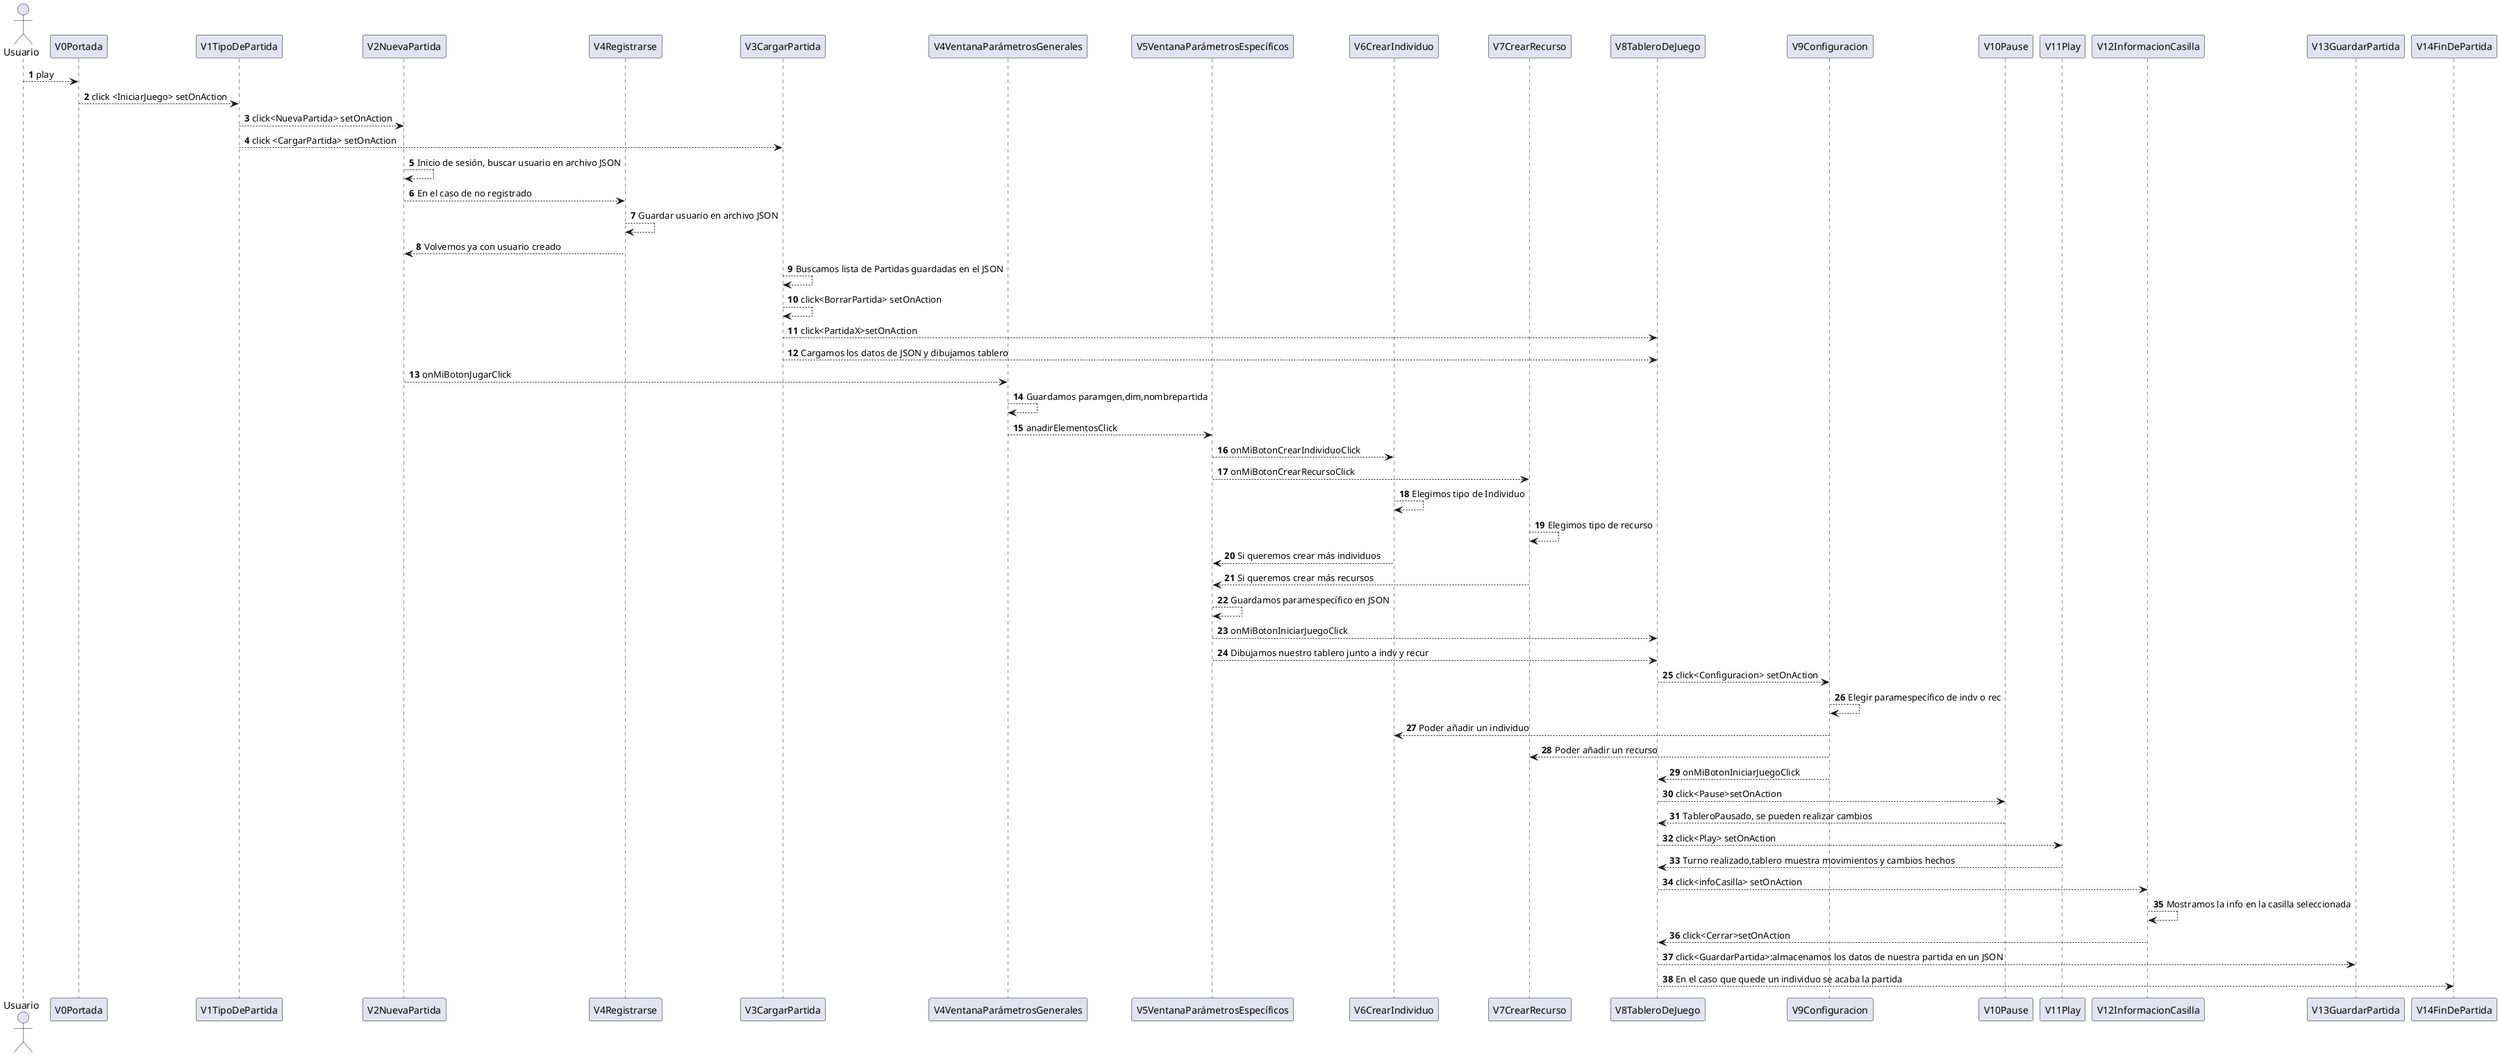 @startuml
'https://plantuml.com/sequence-diagram

autonumber
actor Usuario
participant V0Portada
participant V1TipoDePartida
participant V2NuevaPartida
participant V4Registrarse
participant V3CargarPartida
participant V4VentanaParámetrosGenerales
participant V5VentanaParámetrosEspecíficos
participant V6CrearIndividuo
participant V7CrearRecurso
participant V8TableroDeJuego
participant V9Configuracion
participant V10Pause
participant V11Play
participant V12InformacionCasilla
participant V13GuardarPartida
participant V14FinDePartida


Usuario-->V0Portada:play
V0Portada-->V1TipoDePartida:click <IniciarJuego> setOnAction
V1TipoDePartida-->V2NuevaPartida:click<NuevaPartida> setOnAction
V1TipoDePartida-->V3CargarPartida:click <CargarPartida> setOnAction
V2NuevaPartida-->V2NuevaPartida:Inicio de sesión, buscar usuario en archivo JSON
V2NuevaPartida-->V4Registrarse:En el caso de no registrado
V4Registrarse-->V4Registrarse:Guardar usuario en archivo JSON
V4Registrarse-->V2NuevaPartida:Volvemos ya con usuario creado
V3CargarPartida-->V3CargarPartida:Buscamos lista de Partidas guardadas en el JSON
V3CargarPartida-->V3CargarPartida:click<BorrarPartida> setOnAction
V3CargarPartida-->V8TableroDeJuego:click<PartidaX>setOnAction
V3CargarPartida-->V8TableroDeJuego:Cargamos los datos de JSON y dibujamos tablero
V2NuevaPartida-->V4VentanaParámetrosGenerales:onMiBotonJugarClick
V4VentanaParámetrosGenerales-->V4VentanaParámetrosGenerales:Guardamos paramgen,dim,nombrepartida
V4VentanaParámetrosGenerales-->V5VentanaParámetrosEspecíficos:anadirElementosClick
V5VentanaParámetrosEspecíficos-->V6CrearIndividuo:onMiBotonCrearIndividuoClick
V5VentanaParámetrosEspecíficos-->V7CrearRecurso:onMiBotonCrearRecursoClick
V6CrearIndividuo-->V6CrearIndividuo:Elegimos tipo de Individuo
V7CrearRecurso-->V7CrearRecurso:Elegimos tipo de recurso
V6CrearIndividuo-->V5VentanaParámetrosEspecíficos:Si queremos crear más individuos
V7CrearRecurso-->V5VentanaParámetrosEspecíficos:Si queremos crear más recursos
V5VentanaParámetrosEspecíficos-->V5VentanaParámetrosEspecíficos:Guardamos paramespecífico en JSON
V5VentanaParámetrosEspecíficos-->V8TableroDeJuego:onMiBotonIniciarJuegoClick
V5VentanaParámetrosEspecíficos-->V8TableroDeJuego:Dibujamos nuestro tablero junto a indv y recur
V8TableroDeJuego-->V9Configuracion:click<Configuracion> setOnAction
V9Configuracion-->V9Configuracion:Elegir paramespecífico de indv o rec
V9Configuracion-->V6CrearIndividuo:Poder añadir un individuo
V9Configuracion-->V7CrearRecurso:Poder añadir un recurso
V9Configuracion-->V8TableroDeJuego:onMiBotonIniciarJuegoClick
V8TableroDeJuego-->V10Pause:click<Pause>setOnAction
V10Pause-->V8TableroDeJuego:TableroPausado, se pueden realizar cambios
V8TableroDeJuego-->V11Play:click<Play> setOnAction
V11Play-->V8TableroDeJuego:Turno realizado,tablero muestra movimientos y cambios hechos
V8TableroDeJuego-->V12InformacionCasilla:click<infoCasilla> setOnAction
V12InformacionCasilla-->V12InformacionCasilla:Mostramos la info en la casilla seleccionada
V12InformacionCasilla-->V8TableroDeJuego:click<Cerrar>setOnAction
V8TableroDeJuego-->V13GuardarPartida:click<GuardarPartida>:almacenamos los datos de nuestra partida en un JSON
V8TableroDeJuego-->V14FinDePartida:En el caso que quede un individuo se acaba la partida















@enduml